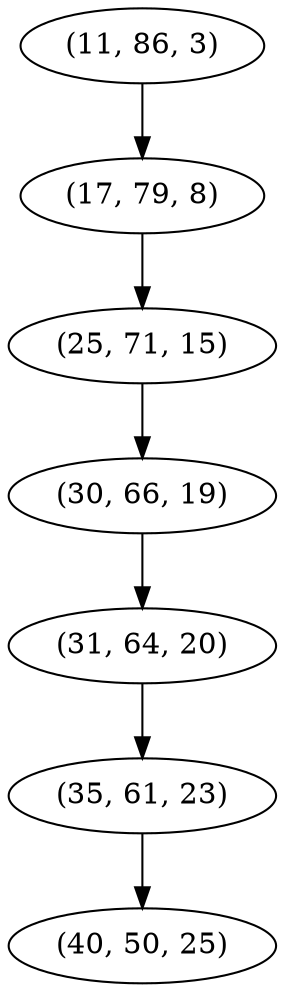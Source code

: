 digraph tree {
    "(11, 86, 3)";
    "(17, 79, 8)";
    "(25, 71, 15)";
    "(30, 66, 19)";
    "(31, 64, 20)";
    "(35, 61, 23)";
    "(40, 50, 25)";
    "(11, 86, 3)" -> "(17, 79, 8)";
    "(17, 79, 8)" -> "(25, 71, 15)";
    "(25, 71, 15)" -> "(30, 66, 19)";
    "(30, 66, 19)" -> "(31, 64, 20)";
    "(31, 64, 20)" -> "(35, 61, 23)";
    "(35, 61, 23)" -> "(40, 50, 25)";
}
